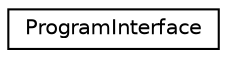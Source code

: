digraph "Graphical Class Hierarchy"
{
 // LATEX_PDF_SIZE
  edge [fontname="Helvetica",fontsize="10",labelfontname="Helvetica",labelfontsize="10"];
  node [fontname="Helvetica",fontsize="10",shape=record];
  rankdir="LR";
  Node0 [label="ProgramInterface",height=0.2,width=0.4,color="black", fillcolor="white", style="filled",URL="$class_program_interface.html",tooltip="In charge of displaying the program and capturing the needed parameters."];
}
